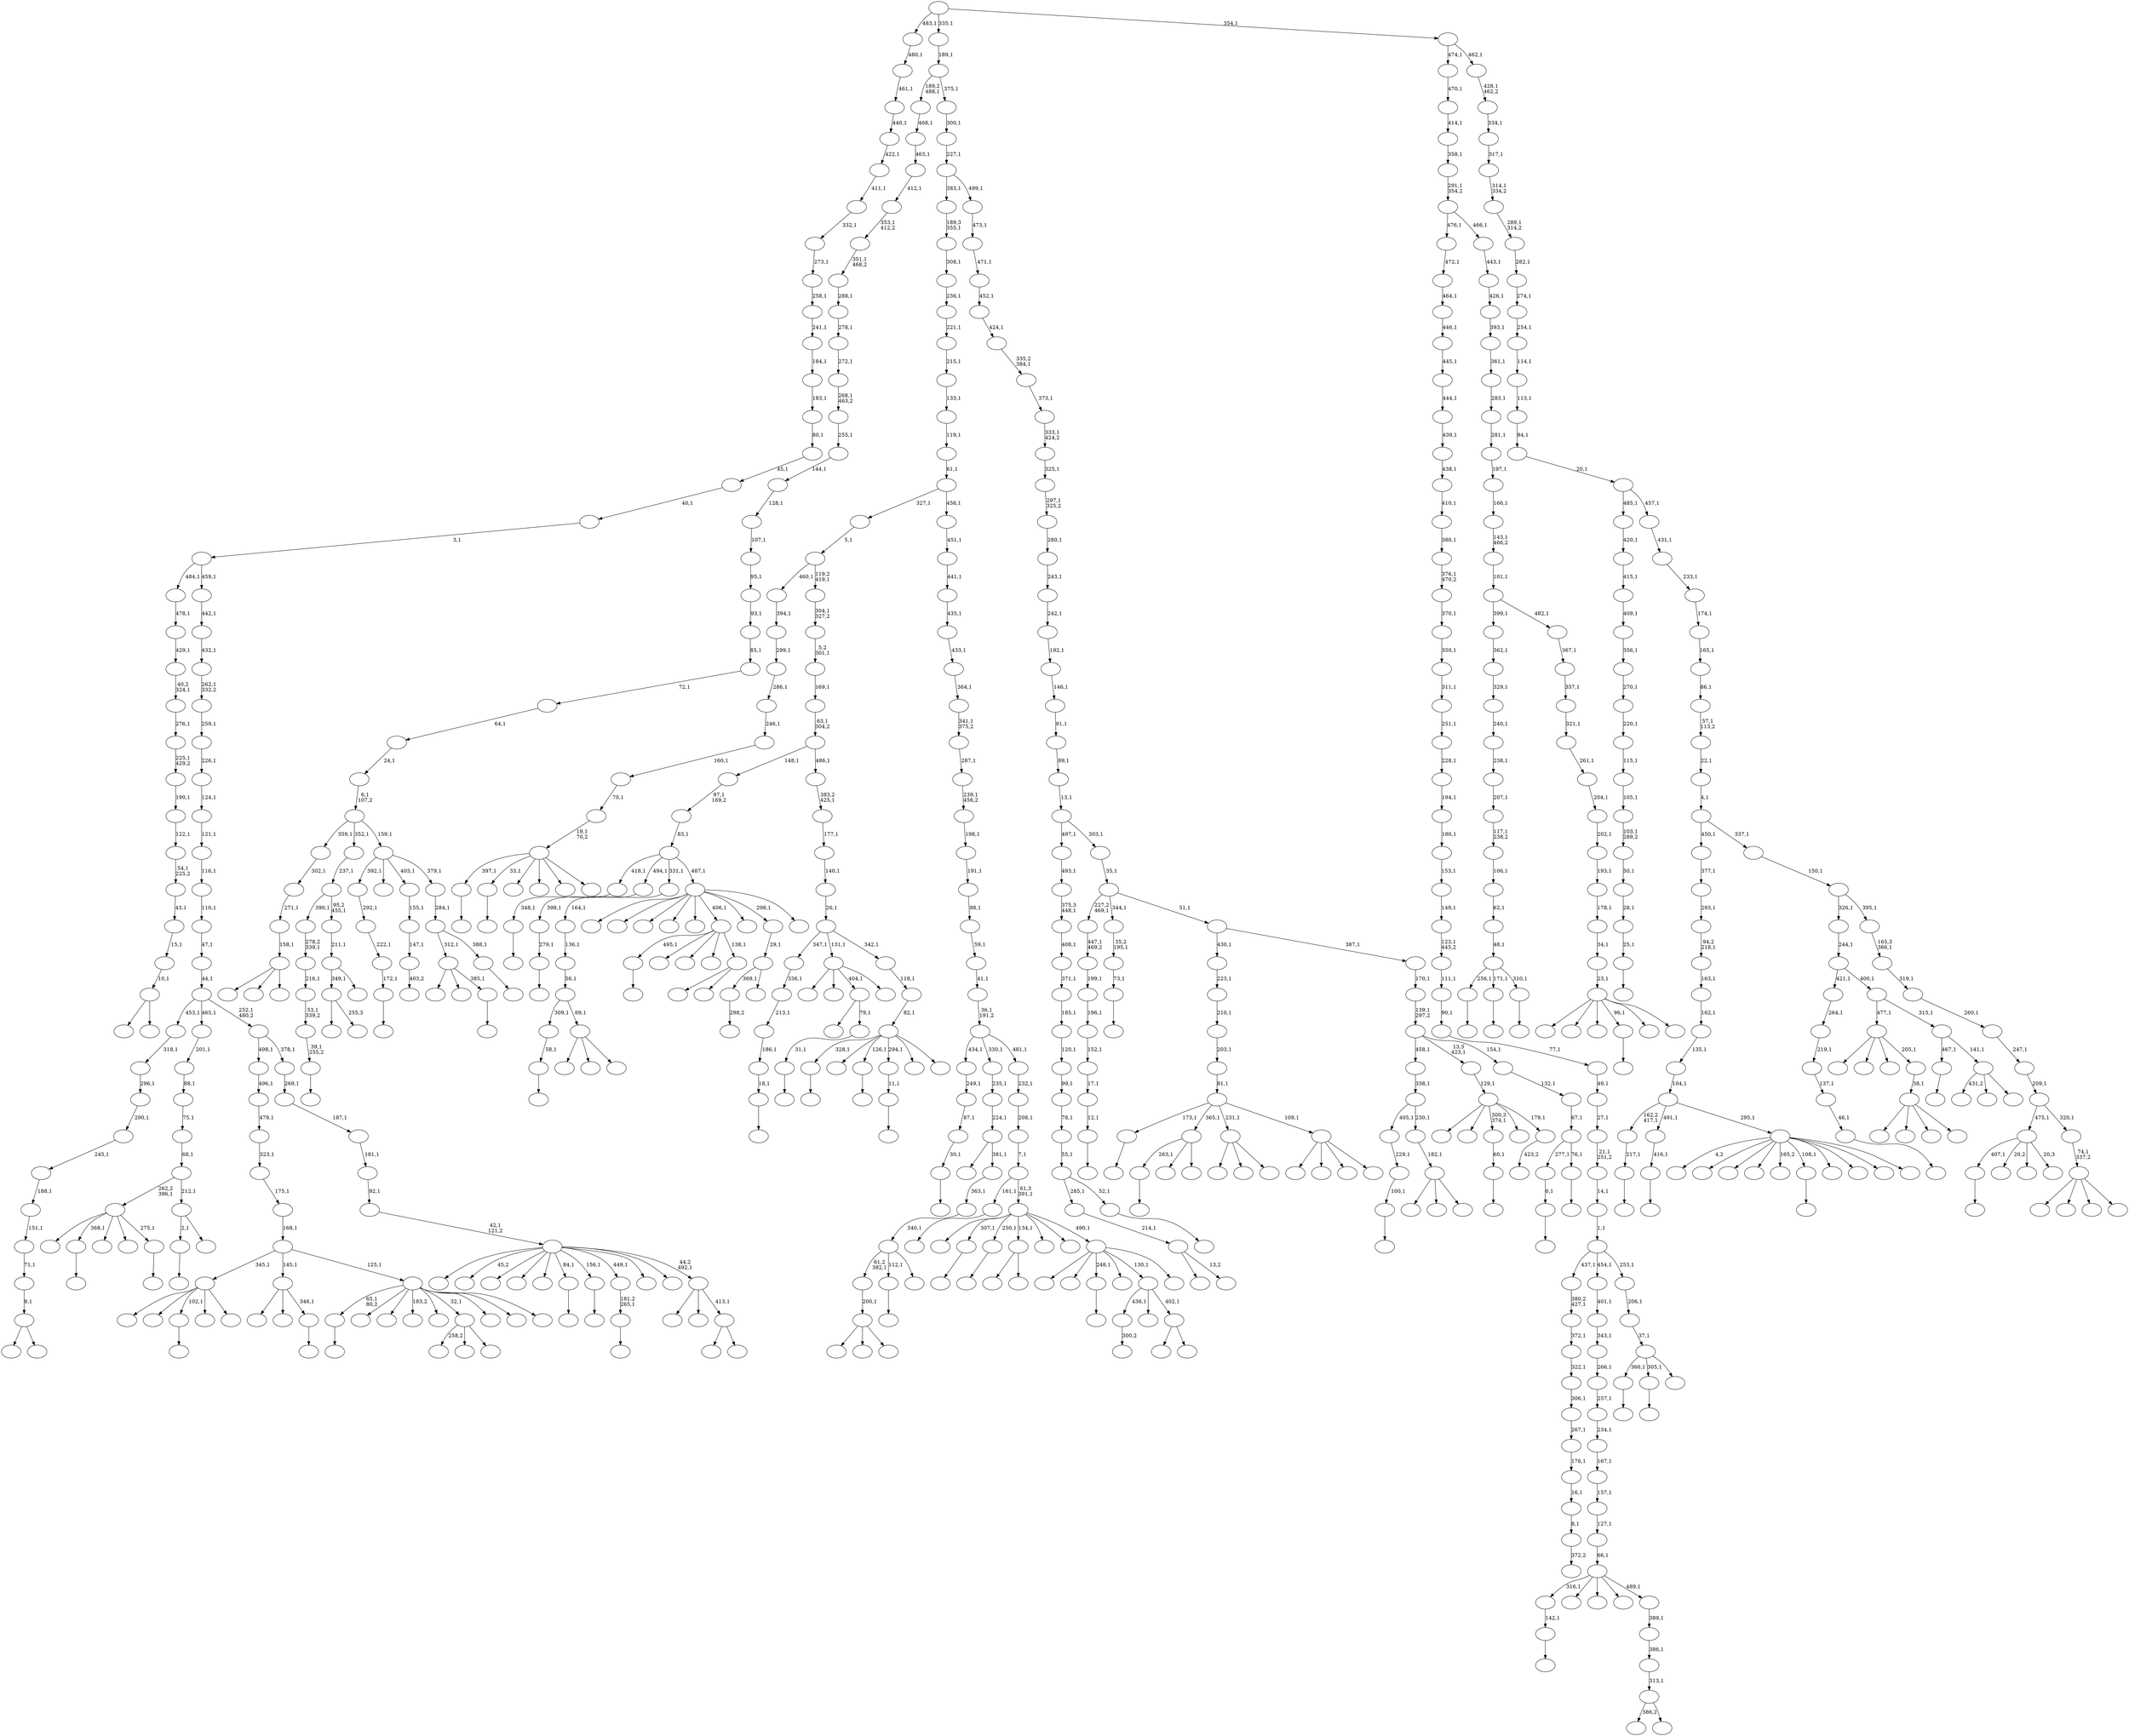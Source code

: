 digraph T {
	700 [label=""]
	699 [label=""]
	698 [label=""]
	697 [label=""]
	696 [label=""]
	695 [label=""]
	694 [label=""]
	693 [label=""]
	692 [label=""]
	691 [label=""]
	690 [label=""]
	689 [label=""]
	688 [label=""]
	687 [label=""]
	686 [label=""]
	685 [label=""]
	684 [label=""]
	683 [label=""]
	682 [label=""]
	681 [label=""]
	680 [label=""]
	679 [label=""]
	678 [label=""]
	677 [label=""]
	676 [label=""]
	675 [label=""]
	674 [label=""]
	673 [label=""]
	672 [label=""]
	671 [label=""]
	670 [label=""]
	669 [label=""]
	668 [label=""]
	667 [label=""]
	666 [label=""]
	665 [label=""]
	664 [label=""]
	663 [label=""]
	662 [label=""]
	661 [label=""]
	660 [label=""]
	659 [label=""]
	658 [label=""]
	657 [label=""]
	656 [label=""]
	655 [label=""]
	654 [label=""]
	653 [label=""]
	652 [label=""]
	651 [label=""]
	650 [label=""]
	649 [label=""]
	648 [label=""]
	647 [label=""]
	646 [label=""]
	645 [label=""]
	644 [label=""]
	643 [label=""]
	642 [label=""]
	641 [label=""]
	640 [label=""]
	639 [label=""]
	638 [label=""]
	637 [label=""]
	636 [label=""]
	635 [label=""]
	634 [label=""]
	633 [label=""]
	632 [label=""]
	631 [label=""]
	630 [label=""]
	629 [label=""]
	628 [label=""]
	627 [label=""]
	626 [label=""]
	625 [label=""]
	624 [label=""]
	623 [label=""]
	622 [label=""]
	621 [label=""]
	620 [label=""]
	619 [label=""]
	618 [label=""]
	617 [label=""]
	616 [label=""]
	615 [label=""]
	614 [label=""]
	613 [label=""]
	612 [label=""]
	611 [label=""]
	610 [label=""]
	609 [label=""]
	608 [label=""]
	607 [label=""]
	606 [label=""]
	605 [label=""]
	604 [label=""]
	603 [label=""]
	602 [label=""]
	601 [label=""]
	600 [label=""]
	599 [label=""]
	598 [label=""]
	597 [label=""]
	596 [label=""]
	595 [label=""]
	594 [label=""]
	593 [label=""]
	592 [label=""]
	591 [label=""]
	590 [label=""]
	589 [label=""]
	588 [label=""]
	587 [label=""]
	586 [label=""]
	585 [label=""]
	584 [label=""]
	583 [label=""]
	582 [label=""]
	581 [label=""]
	580 [label=""]
	579 [label=""]
	578 [label=""]
	577 [label=""]
	576 [label=""]
	575 [label=""]
	574 [label=""]
	573 [label=""]
	572 [label=""]
	571 [label=""]
	570 [label=""]
	569 [label=""]
	568 [label=""]
	567 [label=""]
	566 [label=""]
	565 [label=""]
	564 [label=""]
	563 [label=""]
	562 [label=""]
	561 [label=""]
	560 [label=""]
	559 [label=""]
	558 [label=""]
	557 [label=""]
	556 [label=""]
	555 [label=""]
	554 [label=""]
	553 [label=""]
	552 [label=""]
	551 [label=""]
	550 [label=""]
	549 [label=""]
	548 [label=""]
	547 [label=""]
	546 [label=""]
	545 [label=""]
	544 [label=""]
	543 [label=""]
	542 [label=""]
	541 [label=""]
	540 [label=""]
	539 [label=""]
	538 [label=""]
	537 [label=""]
	536 [label=""]
	535 [label=""]
	534 [label=""]
	533 [label=""]
	532 [label=""]
	531 [label=""]
	530 [label=""]
	529 [label=""]
	528 [label=""]
	527 [label=""]
	526 [label=""]
	525 [label=""]
	524 [label=""]
	523 [label=""]
	522 [label=""]
	521 [label=""]
	520 [label=""]
	519 [label=""]
	518 [label=""]
	517 [label=""]
	516 [label=""]
	515 [label=""]
	514 [label=""]
	513 [label=""]
	512 [label=""]
	511 [label=""]
	510 [label=""]
	509 [label=""]
	508 [label=""]
	507 [label=""]
	506 [label=""]
	505 [label=""]
	504 [label=""]
	503 [label=""]
	502 [label=""]
	501 [label=""]
	500 [label=""]
	499 [label=""]
	498 [label=""]
	497 [label=""]
	496 [label=""]
	495 [label=""]
	494 [label=""]
	493 [label=""]
	492 [label=""]
	491 [label=""]
	490 [label=""]
	489 [label=""]
	488 [label=""]
	487 [label=""]
	486 [label=""]
	485 [label=""]
	484 [label=""]
	483 [label=""]
	482 [label=""]
	481 [label=""]
	480 [label=""]
	479 [label=""]
	478 [label=""]
	477 [label=""]
	476 [label=""]
	475 [label=""]
	474 [label=""]
	473 [label=""]
	472 [label=""]
	471 [label=""]
	470 [label=""]
	469 [label=""]
	468 [label=""]
	467 [label=""]
	466 [label=""]
	465 [label=""]
	464 [label=""]
	463 [label=""]
	462 [label=""]
	461 [label=""]
	460 [label=""]
	459 [label=""]
	458 [label=""]
	457 [label=""]
	456 [label=""]
	455 [label=""]
	454 [label=""]
	453 [label=""]
	452 [label=""]
	451 [label=""]
	450 [label=""]
	449 [label=""]
	448 [label=""]
	447 [label=""]
	446 [label=""]
	445 [label=""]
	444 [label=""]
	443 [label=""]
	442 [label=""]
	441 [label=""]
	440 [label=""]
	439 [label=""]
	438 [label=""]
	437 [label=""]
	436 [label=""]
	435 [label=""]
	434 [label=""]
	433 [label=""]
	432 [label=""]
	431 [label=""]
	430 [label=""]
	429 [label=""]
	428 [label=""]
	427 [label=""]
	426 [label=""]
	425 [label=""]
	424 [label=""]
	423 [label=""]
	422 [label=""]
	421 [label=""]
	420 [label=""]
	419 [label=""]
	418 [label=""]
	417 [label=""]
	416 [label=""]
	415 [label=""]
	414 [label=""]
	413 [label=""]
	412 [label=""]
	411 [label=""]
	410 [label=""]
	409 [label=""]
	408 [label=""]
	407 [label=""]
	406 [label=""]
	405 [label=""]
	404 [label=""]
	403 [label=""]
	402 [label=""]
	401 [label=""]
	400 [label=""]
	399 [label=""]
	398 [label=""]
	397 [label=""]
	396 [label=""]
	395 [label=""]
	394 [label=""]
	393 [label=""]
	392 [label=""]
	391 [label=""]
	390 [label=""]
	389 [label=""]
	388 [label=""]
	387 [label=""]
	386 [label=""]
	385 [label=""]
	384 [label=""]
	383 [label=""]
	382 [label=""]
	381 [label=""]
	380 [label=""]
	379 [label=""]
	378 [label=""]
	377 [label=""]
	376 [label=""]
	375 [label=""]
	374 [label=""]
	373 [label=""]
	372 [label=""]
	371 [label=""]
	370 [label=""]
	369 [label=""]
	368 [label=""]
	367 [label=""]
	366 [label=""]
	365 [label=""]
	364 [label=""]
	363 [label=""]
	362 [label=""]
	361 [label=""]
	360 [label=""]
	359 [label=""]
	358 [label=""]
	357 [label=""]
	356 [label=""]
	355 [label=""]
	354 [label=""]
	353 [label=""]
	352 [label=""]
	351 [label=""]
	350 [label=""]
	349 [label=""]
	348 [label=""]
	347 [label=""]
	346 [label=""]
	345 [label=""]
	344 [label=""]
	343 [label=""]
	342 [label=""]
	341 [label=""]
	340 [label=""]
	339 [label=""]
	338 [label=""]
	337 [label=""]
	336 [label=""]
	335 [label=""]
	334 [label=""]
	333 [label=""]
	332 [label=""]
	331 [label=""]
	330 [label=""]
	329 [label=""]
	328 [label=""]
	327 [label=""]
	326 [label=""]
	325 [label=""]
	324 [label=""]
	323 [label=""]
	322 [label=""]
	321 [label=""]
	320 [label=""]
	319 [label=""]
	318 [label=""]
	317 [label=""]
	316 [label=""]
	315 [label=""]
	314 [label=""]
	313 [label=""]
	312 [label=""]
	311 [label=""]
	310 [label=""]
	309 [label=""]
	308 [label=""]
	307 [label=""]
	306 [label=""]
	305 [label=""]
	304 [label=""]
	303 [label=""]
	302 [label=""]
	301 [label=""]
	300 [label=""]
	299 [label=""]
	298 [label=""]
	297 [label=""]
	296 [label=""]
	295 [label=""]
	294 [label=""]
	293 [label=""]
	292 [label=""]
	291 [label=""]
	290 [label=""]
	289 [label=""]
	288 [label=""]
	287 [label=""]
	286 [label=""]
	285 [label=""]
	284 [label=""]
	283 [label=""]
	282 [label=""]
	281 [label=""]
	280 [label=""]
	279 [label=""]
	278 [label=""]
	277 [label=""]
	276 [label=""]
	275 [label=""]
	274 [label=""]
	273 [label=""]
	272 [label=""]
	271 [label=""]
	270 [label=""]
	269 [label=""]
	268 [label=""]
	267 [label=""]
	266 [label=""]
	265 [label=""]
	264 [label=""]
	263 [label=""]
	262 [label=""]
	261 [label=""]
	260 [label=""]
	259 [label=""]
	258 [label=""]
	257 [label=""]
	256 [label=""]
	255 [label=""]
	254 [label=""]
	253 [label=""]
	252 [label=""]
	251 [label=""]
	250 [label=""]
	249 [label=""]
	248 [label=""]
	247 [label=""]
	246 [label=""]
	245 [label=""]
	244 [label=""]
	243 [label=""]
	242 [label=""]
	241 [label=""]
	240 [label=""]
	239 [label=""]
	238 [label=""]
	237 [label=""]
	236 [label=""]
	235 [label=""]
	234 [label=""]
	233 [label=""]
	232 [label=""]
	231 [label=""]
	230 [label=""]
	229 [label=""]
	228 [label=""]
	227 [label=""]
	226 [label=""]
	225 [label=""]
	224 [label=""]
	223 [label=""]
	222 [label=""]
	221 [label=""]
	220 [label=""]
	219 [label=""]
	218 [label=""]
	217 [label=""]
	216 [label=""]
	215 [label=""]
	214 [label=""]
	213 [label=""]
	212 [label=""]
	211 [label=""]
	210 [label=""]
	209 [label=""]
	208 [label=""]
	207 [label=""]
	206 [label=""]
	205 [label=""]
	204 [label=""]
	203 [label=""]
	202 [label=""]
	201 [label=""]
	200 [label=""]
	199 [label=""]
	198 [label=""]
	197 [label=""]
	196 [label=""]
	195 [label=""]
	194 [label=""]
	193 [label=""]
	192 [label=""]
	191 [label=""]
	190 [label=""]
	189 [label=""]
	188 [label=""]
	187 [label=""]
	186 [label=""]
	185 [label=""]
	184 [label=""]
	183 [label=""]
	182 [label=""]
	181 [label=""]
	180 [label=""]
	179 [label=""]
	178 [label=""]
	177 [label=""]
	176 [label=""]
	175 [label=""]
	174 [label=""]
	173 [label=""]
	172 [label=""]
	171 [label=""]
	170 [label=""]
	169 [label=""]
	168 [label=""]
	167 [label=""]
	166 [label=""]
	165 [label=""]
	164 [label=""]
	163 [label=""]
	162 [label=""]
	161 [label=""]
	160 [label=""]
	159 [label=""]
	158 [label=""]
	157 [label=""]
	156 [label=""]
	155 [label=""]
	154 [label=""]
	153 [label=""]
	152 [label=""]
	151 [label=""]
	150 [label=""]
	149 [label=""]
	148 [label=""]
	147 [label=""]
	146 [label=""]
	145 [label=""]
	144 [label=""]
	143 [label=""]
	142 [label=""]
	141 [label=""]
	140 [label=""]
	139 [label=""]
	138 [label=""]
	137 [label=""]
	136 [label=""]
	135 [label=""]
	134 [label=""]
	133 [label=""]
	132 [label=""]
	131 [label=""]
	130 [label=""]
	129 [label=""]
	128 [label=""]
	127 [label=""]
	126 [label=""]
	125 [label=""]
	124 [label=""]
	123 [label=""]
	122 [label=""]
	121 [label=""]
	120 [label=""]
	119 [label=""]
	118 [label=""]
	117 [label=""]
	116 [label=""]
	115 [label=""]
	114 [label=""]
	113 [label=""]
	112 [label=""]
	111 [label=""]
	110 [label=""]
	109 [label=""]
	108 [label=""]
	107 [label=""]
	106 [label=""]
	105 [label=""]
	104 [label=""]
	103 [label=""]
	102 [label=""]
	101 [label=""]
	100 [label=""]
	99 [label=""]
	98 [label=""]
	97 [label=""]
	96 [label=""]
	95 [label=""]
	94 [label=""]
	93 [label=""]
	92 [label=""]
	91 [label=""]
	90 [label=""]
	89 [label=""]
	88 [label=""]
	87 [label=""]
	86 [label=""]
	85 [label=""]
	84 [label=""]
	83 [label=""]
	82 [label=""]
	81 [label=""]
	80 [label=""]
	79 [label=""]
	78 [label=""]
	77 [label=""]
	76 [label=""]
	75 [label=""]
	74 [label=""]
	73 [label=""]
	72 [label=""]
	71 [label=""]
	70 [label=""]
	69 [label=""]
	68 [label=""]
	67 [label=""]
	66 [label=""]
	65 [label=""]
	64 [label=""]
	63 [label=""]
	62 [label=""]
	61 [label=""]
	60 [label=""]
	59 [label=""]
	58 [label=""]
	57 [label=""]
	56 [label=""]
	55 [label=""]
	54 [label=""]
	53 [label=""]
	52 [label=""]
	51 [label=""]
	50 [label=""]
	49 [label=""]
	48 [label=""]
	47 [label=""]
	46 [label=""]
	45 [label=""]
	44 [label=""]
	43 [label=""]
	42 [label=""]
	41 [label=""]
	40 [label=""]
	39 [label=""]
	38 [label=""]
	37 [label=""]
	36 [label=""]
	35 [label=""]
	34 [label=""]
	33 [label=""]
	32 [label=""]
	31 [label=""]
	30 [label=""]
	29 [label=""]
	28 [label=""]
	27 [label=""]
	26 [label=""]
	25 [label=""]
	24 [label=""]
	23 [label=""]
	22 [label=""]
	21 [label=""]
	20 [label=""]
	19 [label=""]
	18 [label=""]
	17 [label=""]
	16 [label=""]
	15 [label=""]
	14 [label=""]
	13 [label=""]
	12 [label=""]
	11 [label=""]
	10 [label=""]
	9 [label=""]
	8 [label=""]
	7 [label=""]
	6 [label=""]
	5 [label=""]
	4 [label=""]
	3 [label=""]
	2 [label=""]
	1 [label=""]
	0 [label=""]
	689 -> 690 [label=""]
	688 -> 689 [label="46,1"]
	687 -> 688 [label="137,1"]
	686 -> 687 [label="219,1"]
	685 -> 686 [label="264,1"]
	683 -> 684 [label=""]
	682 -> 683 [label="12,1"]
	681 -> 682 [label="17,1"]
	680 -> 681 [label="152,1"]
	679 -> 680 [label="196,1"]
	678 -> 679 [label="199,1"]
	677 -> 678 [label="447,1\n469,2"]
	675 -> 676 [label=""]
	670 -> 671 [label=""]
	669 -> 670 [label="348,1"]
	667 -> 668 [label="300,2"]
	662 -> 663 [label=""]
	660 -> 661 [label=""]
	657 -> 658 [label=""]
	652 -> 653 [label=""]
	649 -> 650 [label=""]
	646 -> 647 [label=""]
	645 -> 646 [label="25,1"]
	644 -> 645 [label="28,1"]
	643 -> 644 [label="50,1"]
	642 -> 643 [label="103,1\n289,2"]
	641 -> 642 [label="105,1"]
	640 -> 641 [label="115,1"]
	639 -> 640 [label="220,1"]
	638 -> 639 [label="270,1"]
	637 -> 638 [label="356,1"]
	636 -> 637 [label="409,1"]
	635 -> 636 [label="415,1"]
	634 -> 635 [label="420,1"]
	631 -> 632 [label=""]
	628 -> 629 [label=""]
	623 -> 624 [label=""]
	622 -> 623 [label="142,1"]
	620 -> 621 [label="372,2"]
	619 -> 620 [label="8,1"]
	618 -> 619 [label="16,1"]
	617 -> 618 [label="176,1"]
	616 -> 617 [label="267,1"]
	615 -> 616 [label="306,1"]
	614 -> 615 [label="322,1"]
	613 -> 614 [label="372,1"]
	612 -> 613 [label="380,2\n427,1"]
	609 -> 610 [label=""]
	607 -> 608 [label=""]
	600 -> 601 [label=""]
	599 -> 600 [label="217,1"]
	594 -> 595 [label=""]
	593 -> 594 [label="39,1\n255,2"]
	592 -> 593 [label="53,1\n339,2"]
	591 -> 592 [label="216,1"]
	590 -> 591 [label="278,2\n339,1"]
	585 -> 586 [label=""]
	584 -> 674 [label=""]
	584 -> 611 [label=""]
	584 -> 585 [label="385,1"]
	579 -> 580 [label=""]
	576 -> 577 [label=""]
	574 -> 575 [label=""]
	573 -> 574 [label="0,1"]
	570 -> 571 [label=""]
	569 -> 570 [label="172,1"]
	568 -> 569 [label="222,1"]
	567 -> 568 [label="292,1"]
	562 -> 657 [label="263,1"]
	562 -> 581 [label=""]
	562 -> 563 [label=""]
	559 -> 560 [label=""]
	558 -> 559 [label="58,1"]
	556 -> 557 [label="298,2"]
	548 -> 549 [label=""]
	546 -> 547 [label=""]
	545 -> 546 [label="416,1"]
	541 -> 542 [label=""]
	540 -> 541 [label="30,1"]
	539 -> 540 [label="87,1"]
	538 -> 539 [label="249,1"]
	534 -> 535 [label=""]
	528 -> 529 [label=""]
	523 -> 524 [label=""]
	522 -> 523 [label="60,1"]
	518 -> 519 [label=""]
	516 -> 517 [label=""]
	514 -> 630 [label=""]
	514 -> 515 [label="13,2"]
	513 -> 514 [label="214,1"]
	511 -> 512 [label=""]
	509 -> 510 [label=""]
	507 -> 508 [label=""]
	506 -> 672 [label=""]
	506 -> 662 [label="368,1"]
	506 -> 597 [label=""]
	506 -> 527 [label=""]
	506 -> 507 [label="275,1"]
	503 -> 660 [label="397,1"]
	503 -> 652 [label="33,1"]
	503 -> 648 [label=""]
	503 -> 633 [label=""]
	503 -> 572 [label=""]
	503 -> 504 [label=""]
	502 -> 503 [label="19,1\n70,2"]
	501 -> 502 [label="70,1"]
	500 -> 501 [label="160,1"]
	499 -> 500 [label="246,1"]
	498 -> 499 [label="286,1"]
	497 -> 498 [label="299,1"]
	496 -> 497 [label="394,1"]
	494 -> 495 [label=""]
	490 -> 491 [label=""]
	485 -> 486 [label=""]
	484 -> 485 [label="181,2\n265,1"]
	480 -> 481 [label=""]
	479 -> 480 [label="73,1"]
	478 -> 479 [label="35,2\n195,1"]
	476 -> 477 [label=""]
	475 -> 476 [label="100,1"]
	474 -> 475 [label="229,1"]
	472 -> 473 [label=""]
	471 -> 513 [label="285,1"]
	471 -> 472 [label="52,1"]
	470 -> 471 [label="55,1"]
	469 -> 470 [label="78,1"]
	468 -> 469 [label="99,1"]
	467 -> 468 [label="120,1"]
	466 -> 467 [label="185,1"]
	465 -> 466 [label="371,1"]
	464 -> 465 [label="408,1"]
	463 -> 464 [label="375,3\n448,1"]
	462 -> 463 [label="493,1"]
	460 -> 596 [label="386,2"]
	460 -> 461 [label=""]
	459 -> 460 [label="313,1"]
	458 -> 459 [label="386,1"]
	457 -> 458 [label="389,1"]
	456 -> 622 [label="316,1"]
	456 -> 603 [label=""]
	456 -> 588 [label=""]
	456 -> 488 [label=""]
	456 -> 457 [label="489,1"]
	455 -> 456 [label="66,1"]
	454 -> 455 [label="127,1"]
	453 -> 454 [label="157,1"]
	452 -> 453 [label="167,1"]
	451 -> 452 [label="234,1"]
	450 -> 451 [label="257,1"]
	449 -> 450 [label="266,1"]
	448 -> 449 [label="343,1"]
	447 -> 448 [label="401,1"]
	445 -> 446 [label=""]
	442 -> 443 [label=""]
	441 -> 442 [label="18,1"]
	440 -> 441 [label="186,1"]
	439 -> 440 [label="213,1"]
	438 -> 439 [label="336,1"]
	433 -> 627 [label=""]
	433 -> 487 [label=""]
	433 -> 434 [label=""]
	432 -> 433 [label="200,1"]
	429 -> 602 [label=""]
	429 -> 430 [label=""]
	424 -> 656 [label=""]
	424 -> 425 [label=""]
	423 -> 424 [label="9,1"]
	422 -> 423 [label="71,1"]
	421 -> 422 [label="151,1"]
	420 -> 421 [label="188,1"]
	419 -> 420 [label="245,1"]
	418 -> 419 [label="290,1"]
	417 -> 418 [label="296,1"]
	416 -> 417 [label="318,1"]
	413 -> 414 [label=""]
	409 -> 410 [label=""]
	408 -> 649 [label="256,1"]
	408 -> 516 [label="171,1"]
	408 -> 409 [label="310,1"]
	407 -> 408 [label="48,1"]
	406 -> 407 [label="62,1"]
	405 -> 406 [label="106,1"]
	404 -> 405 [label="117,1\n238,2"]
	403 -> 404 [label="207,1"]
	402 -> 403 [label="238,1"]
	401 -> 402 [label="240,1"]
	400 -> 401 [label="329,1"]
	399 -> 400 [label="362,1"]
	397 -> 665 [label=""]
	397 -> 483 [label=""]
	397 -> 398 [label=""]
	395 -> 626 [label=""]
	395 -> 532 [label=""]
	395 -> 396 [label=""]
	394 -> 395 [label="158,1"]
	393 -> 394 [label="271,1"]
	392 -> 393 [label="302,1"]
	390 -> 579 [label="360,1"]
	390 -> 490 [label="305,1"]
	390 -> 391 [label=""]
	389 -> 390 [label="37,1"]
	388 -> 389 [label="206,1"]
	387 -> 612 [label="437,1"]
	387 -> 447 [label="454,1"]
	387 -> 388 [label="253,1"]
	386 -> 387 [label="1,1"]
	385 -> 386 [label="14,1"]
	384 -> 385 [label="21,1\n251,2"]
	383 -> 384 [label="27,1"]
	382 -> 383 [label="49,1"]
	381 -> 382 [label="77,1"]
	380 -> 381 [label="90,1"]
	379 -> 380 [label="111,1"]
	378 -> 379 [label="123,1\n445,2"]
	377 -> 378 [label="149,1"]
	376 -> 377 [label="153,1"]
	375 -> 376 [label="180,1"]
	374 -> 375 [label="194,1"]
	373 -> 374 [label="228,1"]
	372 -> 373 [label="251,1"]
	371 -> 372 [label="311,1"]
	370 -> 371 [label="350,1"]
	369 -> 370 [label="370,1"]
	368 -> 369 [label="376,1\n470,2"]
	367 -> 368 [label="380,1"]
	366 -> 367 [label="410,1"]
	365 -> 366 [label="438,1"]
	364 -> 365 [label="439,1"]
	363 -> 364 [label="444,1"]
	362 -> 363 [label="445,1"]
	361 -> 362 [label="446,1"]
	360 -> 361 [label="464,1"]
	359 -> 360 [label="472,1"]
	356 -> 693 [label=""]
	356 -> 544 [label=""]
	356 -> 357 [label=""]
	355 -> 356 [label="182,1"]
	354 -> 474 [label="405,1"]
	354 -> 355 [label="230,1"]
	353 -> 354 [label="338,1"]
	349 -> 699 [label=""]
	349 -> 555 [label=""]
	349 -> 525 [label=""]
	349 -> 350 [label=""]
	348 -> 349 [label="38,1"]
	347 -> 694 [label=""]
	347 -> 431 [label=""]
	347 -> 427 [label=""]
	347 -> 348 [label="205,1"]
	345 -> 583 [label=""]
	345 -> 553 [label=""]
	345 -> 445 [label="102,1"]
	345 -> 412 [label=""]
	345 -> 346 [label=""]
	341 -> 554 [label=""]
	341 -> 342 [label="255,3"]
	338 -> 582 [label="258,2"]
	338 -> 426 [label=""]
	338 -> 339 [label=""]
	335 -> 336 [label="403,2"]
	334 -> 335 [label="147,1"]
	333 -> 334 [label="155,1"]
	331 -> 332 [label=""]
	329 -> 330 [label=""]
	328 -> 329 [label="31,1"]
	327 -> 437 [label=""]
	327 -> 328 [label="79,1"]
	325 -> 326 [label=""]
	318 -> 319 [label=""]
	315 -> 551 [label=""]
	315 -> 521 [label=""]
	315 -> 492 [label=""]
	315 -> 316 [label=""]
	314 -> 628 [label="173,1"]
	314 -> 562 [label="365,1"]
	314 -> 397 [label="231,1"]
	314 -> 315 [label="109,1"]
	313 -> 314 [label="81,1"]
	312 -> 313 [label="203,1"]
	311 -> 312 [label="210,1"]
	310 -> 311 [label="223,1"]
	307 -> 664 [label=""]
	307 -> 308 [label=""]
	306 -> 548 [label="495,1"]
	306 -> 530 [label=""]
	306 -> 435 [label=""]
	306 -> 324 [label=""]
	306 -> 307 [label="138,1"]
	304 -> 305 [label=""]
	303 -> 304 [label="279,1"]
	302 -> 303 [label="398,1"]
	298 -> 598 [label=""]
	298 -> 537 [label=""]
	298 -> 327 [label="404,1"]
	298 -> 299 [label=""]
	296 -> 432 [label="61,2\n382,1"]
	296 -> 325 [label="112,1"]
	296 -> 297 [label=""]
	295 -> 296 [label="340,1"]
	294 -> 295 [label="363,1"]
	293 -> 531 [label=""]
	293 -> 294 [label="381,1"]
	292 -> 293 [label="224,1"]
	291 -> 292 [label="235,1"]
	288 -> 526 [label="431,2"]
	288 -> 317 [label=""]
	288 -> 289 [label=""]
	287 -> 494 [label="467,1"]
	287 -> 288 [label="141,1"]
	286 -> 347 [label="477,1"]
	286 -> 287 [label="315,1"]
	285 -> 685 [label="421,1"]
	285 -> 286 [label="400,1"]
	284 -> 285 [label="244,1"]
	281 -> 556 [label="369,1"]
	281 -> 282 [label=""]
	280 -> 281 [label="29,1"]
	278 -> 511 [label="2,1"]
	278 -> 279 [label=""]
	277 -> 506 [label="262,2\n396,1"]
	277 -> 278 [label="212,1"]
	276 -> 277 [label="68,1"]
	275 -> 276 [label="75,1"]
	274 -> 275 [label="88,1"]
	273 -> 274 [label="201,1"]
	270 -> 271 [label=""]
	269 -> 666 [label=""]
	269 -> 322 [label=""]
	269 -> 270 [label="346,1"]
	267 -> 268 [label=""]
	266 -> 267 [label="11,1"]
	264 -> 654 [label=""]
	264 -> 605 [label=""]
	264 -> 265 [label=""]
	263 -> 558 [label="309,1"]
	263 -> 264 [label="69,1"]
	262 -> 263 [label="56,1"]
	261 -> 262 [label="136,1"]
	260 -> 261 [label="164,1"]
	258 -> 609 [label="65,1\n80,2"]
	258 -> 543 [label=""]
	258 -> 493 [label=""]
	258 -> 428 [label="183,2"]
	258 -> 411 [label=""]
	258 -> 338 [label="32,1"]
	258 -> 321 [label=""]
	258 -> 272 [label=""]
	258 -> 259 [label=""]
	257 -> 345 [label="345,1"]
	257 -> 269 [label="145,1"]
	257 -> 258 [label="125,1"]
	256 -> 257 [label="168,1"]
	255 -> 256 [label="175,1"]
	254 -> 255 [label="323,1"]
	253 -> 254 [label="479,1"]
	252 -> 253 [label="496,1"]
	250 -> 251 [label="423,2"]
	249 -> 696 [label=""]
	249 -> 692 [label=""]
	249 -> 522 [label="300,3\n374,1"]
	249 -> 351 [label=""]
	249 -> 250 [label="179,1"]
	248 -> 249 [label="129,1"]
	246 -> 606 [label=""]
	246 -> 247 [label=""]
	245 -> 246 [label="10,1"]
	244 -> 245 [label="15,1"]
	243 -> 244 [label="43,1"]
	242 -> 243 [label="54,1\n225,2"]
	241 -> 242 [label="122,1"]
	240 -> 241 [label="190,1"]
	239 -> 240 [label="225,1\n429,2"]
	238 -> 239 [label="276,1"]
	237 -> 238 [label="40,2\n324,1"]
	236 -> 237 [label="429,1"]
	235 -> 236 [label="478,1"]
	232 -> 341 [label="349,1"]
	232 -> 233 [label=""]
	231 -> 232 [label="211,1"]
	230 -> 590 [label="390,1"]
	230 -> 231 [label="95,2\n455,1"]
	229 -> 230 [label="237,1"]
	227 -> 700 [label=""]
	227 -> 698 [label=""]
	227 -> 695 [label=""]
	227 -> 675 [label="96,1"]
	227 -> 589 [label=""]
	227 -> 228 [label=""]
	226 -> 227 [label="23,1"]
	225 -> 226 [label="34,1"]
	224 -> 225 [label="178,1"]
	223 -> 224 [label="193,1"]
	222 -> 223 [label="202,1"]
	221 -> 222 [label="204,1"]
	220 -> 221 [label="261,1"]
	219 -> 220 [label="321,1"]
	218 -> 219 [label="357,1"]
	217 -> 218 [label="367,1"]
	216 -> 399 [label="399,1"]
	216 -> 217 [label="482,1"]
	215 -> 216 [label="101,1"]
	214 -> 215 [label="143,1\n466,2"]
	213 -> 214 [label="166,1"]
	212 -> 213 [label="197,1"]
	211 -> 212 [label="281,1"]
	210 -> 211 [label="283,1"]
	209 -> 210 [label="361,1"]
	208 -> 209 [label="393,1"]
	207 -> 208 [label="426,1"]
	206 -> 207 [label="443,1"]
	205 -> 359 [label="476,1"]
	205 -> 206 [label="466,1"]
	204 -> 205 [label="291,1\n354,2"]
	203 -> 204 [label="358,1"]
	202 -> 203 [label="414,1"]
	201 -> 202 [label="470,1"]
	199 -> 320 [label=""]
	199 -> 200 [label=""]
	198 -> 587 [label=""]
	198 -> 323 [label=""]
	198 -> 199 [label="413,1"]
	197 -> 673 [label=""]
	197 -> 659 [label="45,2"]
	197 -> 625 [label=""]
	197 -> 565 [label=""]
	197 -> 550 [label=""]
	197 -> 534 [label="84,1"]
	197 -> 509 [label="156,1"]
	197 -> 484 [label="449,1"]
	197 -> 309 [label=""]
	197 -> 301 [label=""]
	197 -> 198 [label="44,2\n492,1"]
	196 -> 197 [label="42,1\n121,2"]
	195 -> 196 [label="92,1"]
	194 -> 195 [label="181,1"]
	193 -> 194 [label="187,1"]
	192 -> 193 [label="269,1"]
	191 -> 252 [label="498,1"]
	191 -> 192 [label="378,1"]
	190 -> 416 [label="453,1"]
	190 -> 273 [label="465,1"]
	190 -> 191 [label="252,1\n480,2"]
	189 -> 190 [label="44,1"]
	188 -> 189 [label="47,1"]
	187 -> 188 [label="110,1"]
	186 -> 187 [label="116,1"]
	185 -> 186 [label="121,1"]
	184 -> 185 [label="124,1"]
	183 -> 184 [label="226,1"]
	182 -> 183 [label="259,1"]
	181 -> 182 [label="262,1\n332,2"]
	180 -> 181 [label="432,1"]
	179 -> 180 [label="442,1"]
	178 -> 235 [label="484,1"]
	178 -> 179 [label="459,1"]
	177 -> 178 [label="3,1"]
	176 -> 177 [label="40,1"]
	175 -> 176 [label="45,1"]
	174 -> 175 [label="80,1"]
	173 -> 174 [label="183,1"]
	172 -> 173 [label="184,1"]
	171 -> 172 [label="241,1"]
	170 -> 171 [label="258,1"]
	169 -> 170 [label="273,1"]
	168 -> 169 [label="332,1"]
	167 -> 168 [label="411,1"]
	166 -> 167 [label="422,1"]
	165 -> 166 [label="440,1"]
	164 -> 165 [label="461,1"]
	163 -> 164 [label="480,1"]
	161 -> 578 [label=""]
	161 -> 552 [label=""]
	161 -> 489 [label=""]
	161 -> 436 [label=""]
	161 -> 343 [label=""]
	161 -> 306 [label="406,1"]
	161 -> 300 [label=""]
	161 -> 280 [label="298,1"]
	161 -> 162 [label=""]
	160 -> 669 [label="418,1"]
	160 -> 302 [label="494,1"]
	160 -> 260 [label="331,1"]
	160 -> 161 [label="487,1"]
	159 -> 160 [label="83,1"]
	158 -> 159 [label="97,1\n169,2"]
	156 -> 651 [label=""]
	156 -> 157 [label=""]
	155 -> 667 [label="436,1"]
	155 -> 505 [label=""]
	155 -> 156 [label="402,1"]
	153 -> 528 [label="328,1"]
	153 -> 340 [label=""]
	153 -> 318 [label="126,1"]
	153 -> 266 [label="294,1"]
	153 -> 234 [label=""]
	153 -> 154 [label=""]
	152 -> 153 [label="82,1"]
	151 -> 152 [label="118,1"]
	150 -> 438 [label="347,1"]
	150 -> 298 [label="131,1"]
	150 -> 151 [label="342,1"]
	149 -> 150 [label="26,1"]
	148 -> 149 [label="140,1"]
	147 -> 148 [label="177,1"]
	146 -> 147 [label="383,2\n425,1"]
	145 -> 158 [label="148,1"]
	145 -> 146 [label="486,1"]
	144 -> 145 [label="63,1\n304,2"]
	143 -> 144 [label="169,1"]
	142 -> 143 [label="5,2\n301,1"]
	141 -> 142 [label="304,1\n327,2"]
	140 -> 496 [label="460,1"]
	140 -> 141 [label="119,2\n419,1"]
	139 -> 140 [label="5,1"]
	137 -> 697 [label=""]
	137 -> 655 [label=""]
	137 -> 607 [label="248,1"]
	137 -> 520 [label=""]
	137 -> 155 [label="130,1"]
	137 -> 138 [label=""]
	136 -> 691 [label=""]
	136 -> 576 [label="307,1"]
	136 -> 518 [label="250,1"]
	136 -> 429 [label="134,1"]
	136 -> 344 [label=""]
	136 -> 337 [label=""]
	136 -> 137 [label="490,1"]
	135 -> 331 [label="161,1"]
	135 -> 136 [label="61,3\n391,1"]
	134 -> 135 [label="7,1"]
	133 -> 134 [label="208,1"]
	132 -> 133 [label="232,1"]
	131 -> 538 [label="434,1"]
	131 -> 291 [label="330,1"]
	131 -> 132 [label="481,1"]
	130 -> 131 [label="36,1\n191,2"]
	129 -> 130 [label="41,1"]
	128 -> 129 [label="59,1"]
	127 -> 128 [label="98,1"]
	126 -> 127 [label="191,1"]
	125 -> 126 [label="198,1"]
	124 -> 125 [label="239,1\n456,2"]
	123 -> 124 [label="287,1"]
	122 -> 123 [label="341,1\n375,2"]
	121 -> 122 [label="364,1"]
	120 -> 121 [label="433,1"]
	119 -> 120 [label="435,1"]
	118 -> 119 [label="441,1"]
	117 -> 118 [label="451,1"]
	116 -> 139 [label="327,1"]
	116 -> 117 [label="456,1"]
	115 -> 116 [label="61,1"]
	114 -> 115 [label="119,1"]
	113 -> 114 [label="133,1"]
	112 -> 113 [label="215,1"]
	111 -> 112 [label="221,1"]
	110 -> 111 [label="236,1"]
	109 -> 110 [label="308,1"]
	108 -> 109 [label="189,3\n355,1"]
	106 -> 107 [label=""]
	105 -> 584 [label="312,1"]
	105 -> 106 [label="388,1"]
	104 -> 105 [label="284,1"]
	103 -> 567 [label="392,1"]
	103 -> 536 [label=""]
	103 -> 333 [label="403,1"]
	103 -> 104 [label="379,1"]
	102 -> 392 [label="359,1"]
	102 -> 229 [label="352,1"]
	102 -> 103 [label="159,1"]
	101 -> 102 [label="6,1\n107,2"]
	100 -> 101 [label="24,1"]
	99 -> 100 [label="64,1"]
	98 -> 99 [label="72,1"]
	97 -> 98 [label="85,1"]
	96 -> 97 [label="93,1"]
	95 -> 96 [label="95,1"]
	94 -> 95 [label="107,1"]
	93 -> 94 [label="128,1"]
	92 -> 93 [label="144,1"]
	91 -> 92 [label="255,1"]
	90 -> 91 [label="268,1\n463,2"]
	89 -> 90 [label="272,1"]
	88 -> 89 [label="278,1"]
	87 -> 88 [label="288,1"]
	86 -> 87 [label="351,1\n468,2"]
	85 -> 86 [label="353,1\n412,2"]
	84 -> 85 [label="412,1"]
	83 -> 84 [label="463,1"]
	82 -> 83 [label="468,1"]
	80 -> 604 [label="4,2"]
	80 -> 566 [label=""]
	80 -> 564 [label=""]
	80 -> 561 [label=""]
	80 -> 482 [label="165,2"]
	80 -> 413 [label="108,1"]
	80 -> 358 [label=""]
	80 -> 352 [label=""]
	80 -> 283 [label=""]
	80 -> 81 [label=""]
	79 -> 599 [label="162,2\n417,1"]
	79 -> 545 [label="491,1"]
	79 -> 80 [label="295,1"]
	78 -> 79 [label="104,1"]
	77 -> 78 [label="135,1"]
	76 -> 77 [label="162,1"]
	75 -> 76 [label="163,1"]
	74 -> 75 [label="94,2\n218,1"]
	73 -> 74 [label="293,1"]
	72 -> 73 [label="377,1"]
	69 -> 631 [label="407,1"]
	69 -> 533 [label="20,2"]
	69 -> 71 [label=""]
	69 -> 70 [label="20,3"]
	67 -> 68 [label=""]
	66 -> 573 [label="277,1"]
	66 -> 67 [label="76,1"]
	65 -> 66 [label="67,1"]
	64 -> 65 [label="132,1"]
	63 -> 353 [label="458,1"]
	63 -> 248 [label="13,3\n423,1"]
	63 -> 64 [label="154,1"]
	62 -> 63 [label="139,1\n297,2"]
	61 -> 62 [label="170,1"]
	60 -> 310 [label="430,1"]
	60 -> 61 [label="387,1"]
	59 -> 677 [label="227,2\n469,1"]
	59 -> 478 [label="344,1"]
	59 -> 60 [label="51,1"]
	58 -> 59 [label="35,1"]
	57 -> 462 [label="497,1"]
	57 -> 58 [label="303,1"]
	56 -> 57 [label="13,1"]
	55 -> 56 [label="89,1"]
	54 -> 55 [label="91,1"]
	53 -> 54 [label="146,1"]
	52 -> 53 [label="192,1"]
	51 -> 52 [label="242,1"]
	50 -> 51 [label="243,1"]
	49 -> 50 [label="280,1"]
	48 -> 49 [label="297,1\n325,2"]
	47 -> 48 [label="325,1"]
	46 -> 47 [label="333,1\n424,2"]
	45 -> 46 [label="373,1"]
	44 -> 45 [label="335,2\n384,1"]
	43 -> 44 [label="424,1"]
	42 -> 43 [label="452,1"]
	41 -> 42 [label="471,1"]
	40 -> 41 [label="473,1"]
	39 -> 108 [label="383,1"]
	39 -> 40 [label="499,1"]
	38 -> 39 [label="227,1"]
	37 -> 38 [label="300,1"]
	36 -> 82 [label="189,2\n488,1"]
	36 -> 37 [label="375,1"]
	35 -> 36 [label="189,1"]
	33 -> 444 [label=""]
	33 -> 415 [label=""]
	33 -> 290 [label=""]
	33 -> 34 [label=""]
	32 -> 33 [label="74,1\n337,2"]
	31 -> 69 [label="475,1"]
	31 -> 32 [label="320,1"]
	30 -> 31 [label="209,1"]
	29 -> 30 [label="247,1"]
	28 -> 29 [label="260,1"]
	27 -> 28 [label="319,1"]
	26 -> 27 [label="165,3\n366,1"]
	25 -> 284 [label="326,1"]
	25 -> 26 [label="395,1"]
	24 -> 25 [label="150,1"]
	23 -> 72 [label="450,1"]
	23 -> 24 [label="337,1"]
	22 -> 23 [label="4,1"]
	21 -> 22 [label="22,1"]
	20 -> 21 [label="57,1\n113,2"]
	19 -> 20 [label="86,1"]
	18 -> 19 [label="165,1"]
	17 -> 18 [label="174,1"]
	16 -> 17 [label="233,1"]
	15 -> 16 [label="431,1"]
	14 -> 634 [label="485,1"]
	14 -> 15 [label="457,1"]
	13 -> 14 [label="20,1"]
	12 -> 13 [label="94,1"]
	11 -> 12 [label="113,1"]
	10 -> 11 [label="114,1"]
	9 -> 10 [label="254,1"]
	8 -> 9 [label="274,1"]
	7 -> 8 [label="282,1"]
	6 -> 7 [label="289,1\n314,2"]
	5 -> 6 [label="314,1\n334,2"]
	4 -> 5 [label="317,1"]
	3 -> 4 [label="334,1"]
	2 -> 3 [label="428,1\n462,2"]
	1 -> 201 [label="474,1"]
	1 -> 2 [label="462,1"]
	0 -> 163 [label="483,1"]
	0 -> 35 [label="335,1"]
	0 -> 1 [label="354,1"]
}
